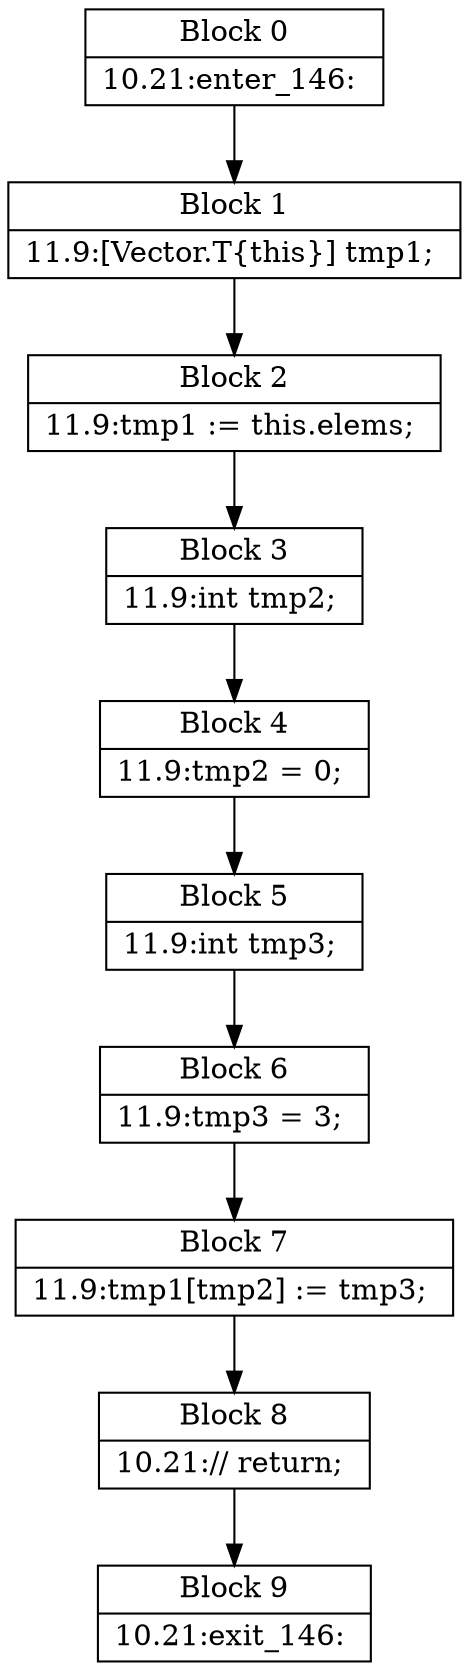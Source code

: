 digraph G {
   node [shape=record];
B0[label="{Block 0|10.21:enter_146: \n}"];
B1[label="{Block 1|11.9:\[Vector.T\{this\}\] tmp1; \n}"];
B2[label="{Block 2|11.9:tmp1 := this.elems; \n}"];
B3[label="{Block 3|11.9:int tmp2; \n}"];
B4[label="{Block 4|11.9:tmp2 = 0; \n}"];
B5[label="{Block 5|11.9:int tmp3; \n}"];
B6[label="{Block 6|11.9:tmp3 = 3; \n}"];
B7[label="{Block 7|11.9:tmp1\[tmp2\] := tmp3; \n}"];
B8[label="{Block 8|10.21:// return; \n}"];
B9[label="{Block 9|10.21:exit_146: \n}"];
B0 -> B1;
B1 -> B2;
B2 -> B3;
B3 -> B4;
B4 -> B5;
B5 -> B6;
B6 -> B7;
B7 -> B8;
B8 -> B9;
}
